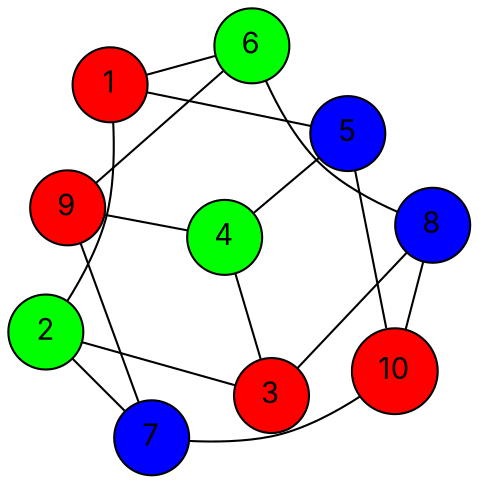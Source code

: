 graph G {
  layout=neato;
  overlap=false;
  splines=true;
  node [shape=circle, style=filled, fontname=Inter];
  1 [label="1", fillcolor="red", tooltip="v1 color 0"];
  2 [label="2", fillcolor="green", tooltip="v2 color 1"];
  3 [label="3", fillcolor="red", tooltip="v3 color 0"];
  4 [label="4", fillcolor="green", tooltip="v4 color 1"];
  5 [label="5", fillcolor="blue", tooltip="v5 color 2"];
  6 [label="6", fillcolor="green", tooltip="v6 color 1"];
  7 [label="7", fillcolor="blue", tooltip="v7 color 2"];
  8 [label="8", fillcolor="blue", tooltip="v8 color 2"];
  9 [label="9", fillcolor="red", tooltip="v9 color 0"];
  10 [label="10", fillcolor="red", tooltip="v10 color 0"];
  1 -- 2;
  1 -- 5;
  1 -- 6;
  2 -- 3;
  2 -- 7;
  3 -- 4;
  3 -- 8;
  4 -- 5;
  4 -- 9;
  5 -- 10;
  6 -- 8;
  6 -- 9;
  7 -- 9;
  7 -- 10;
  8 -- 10;
}
